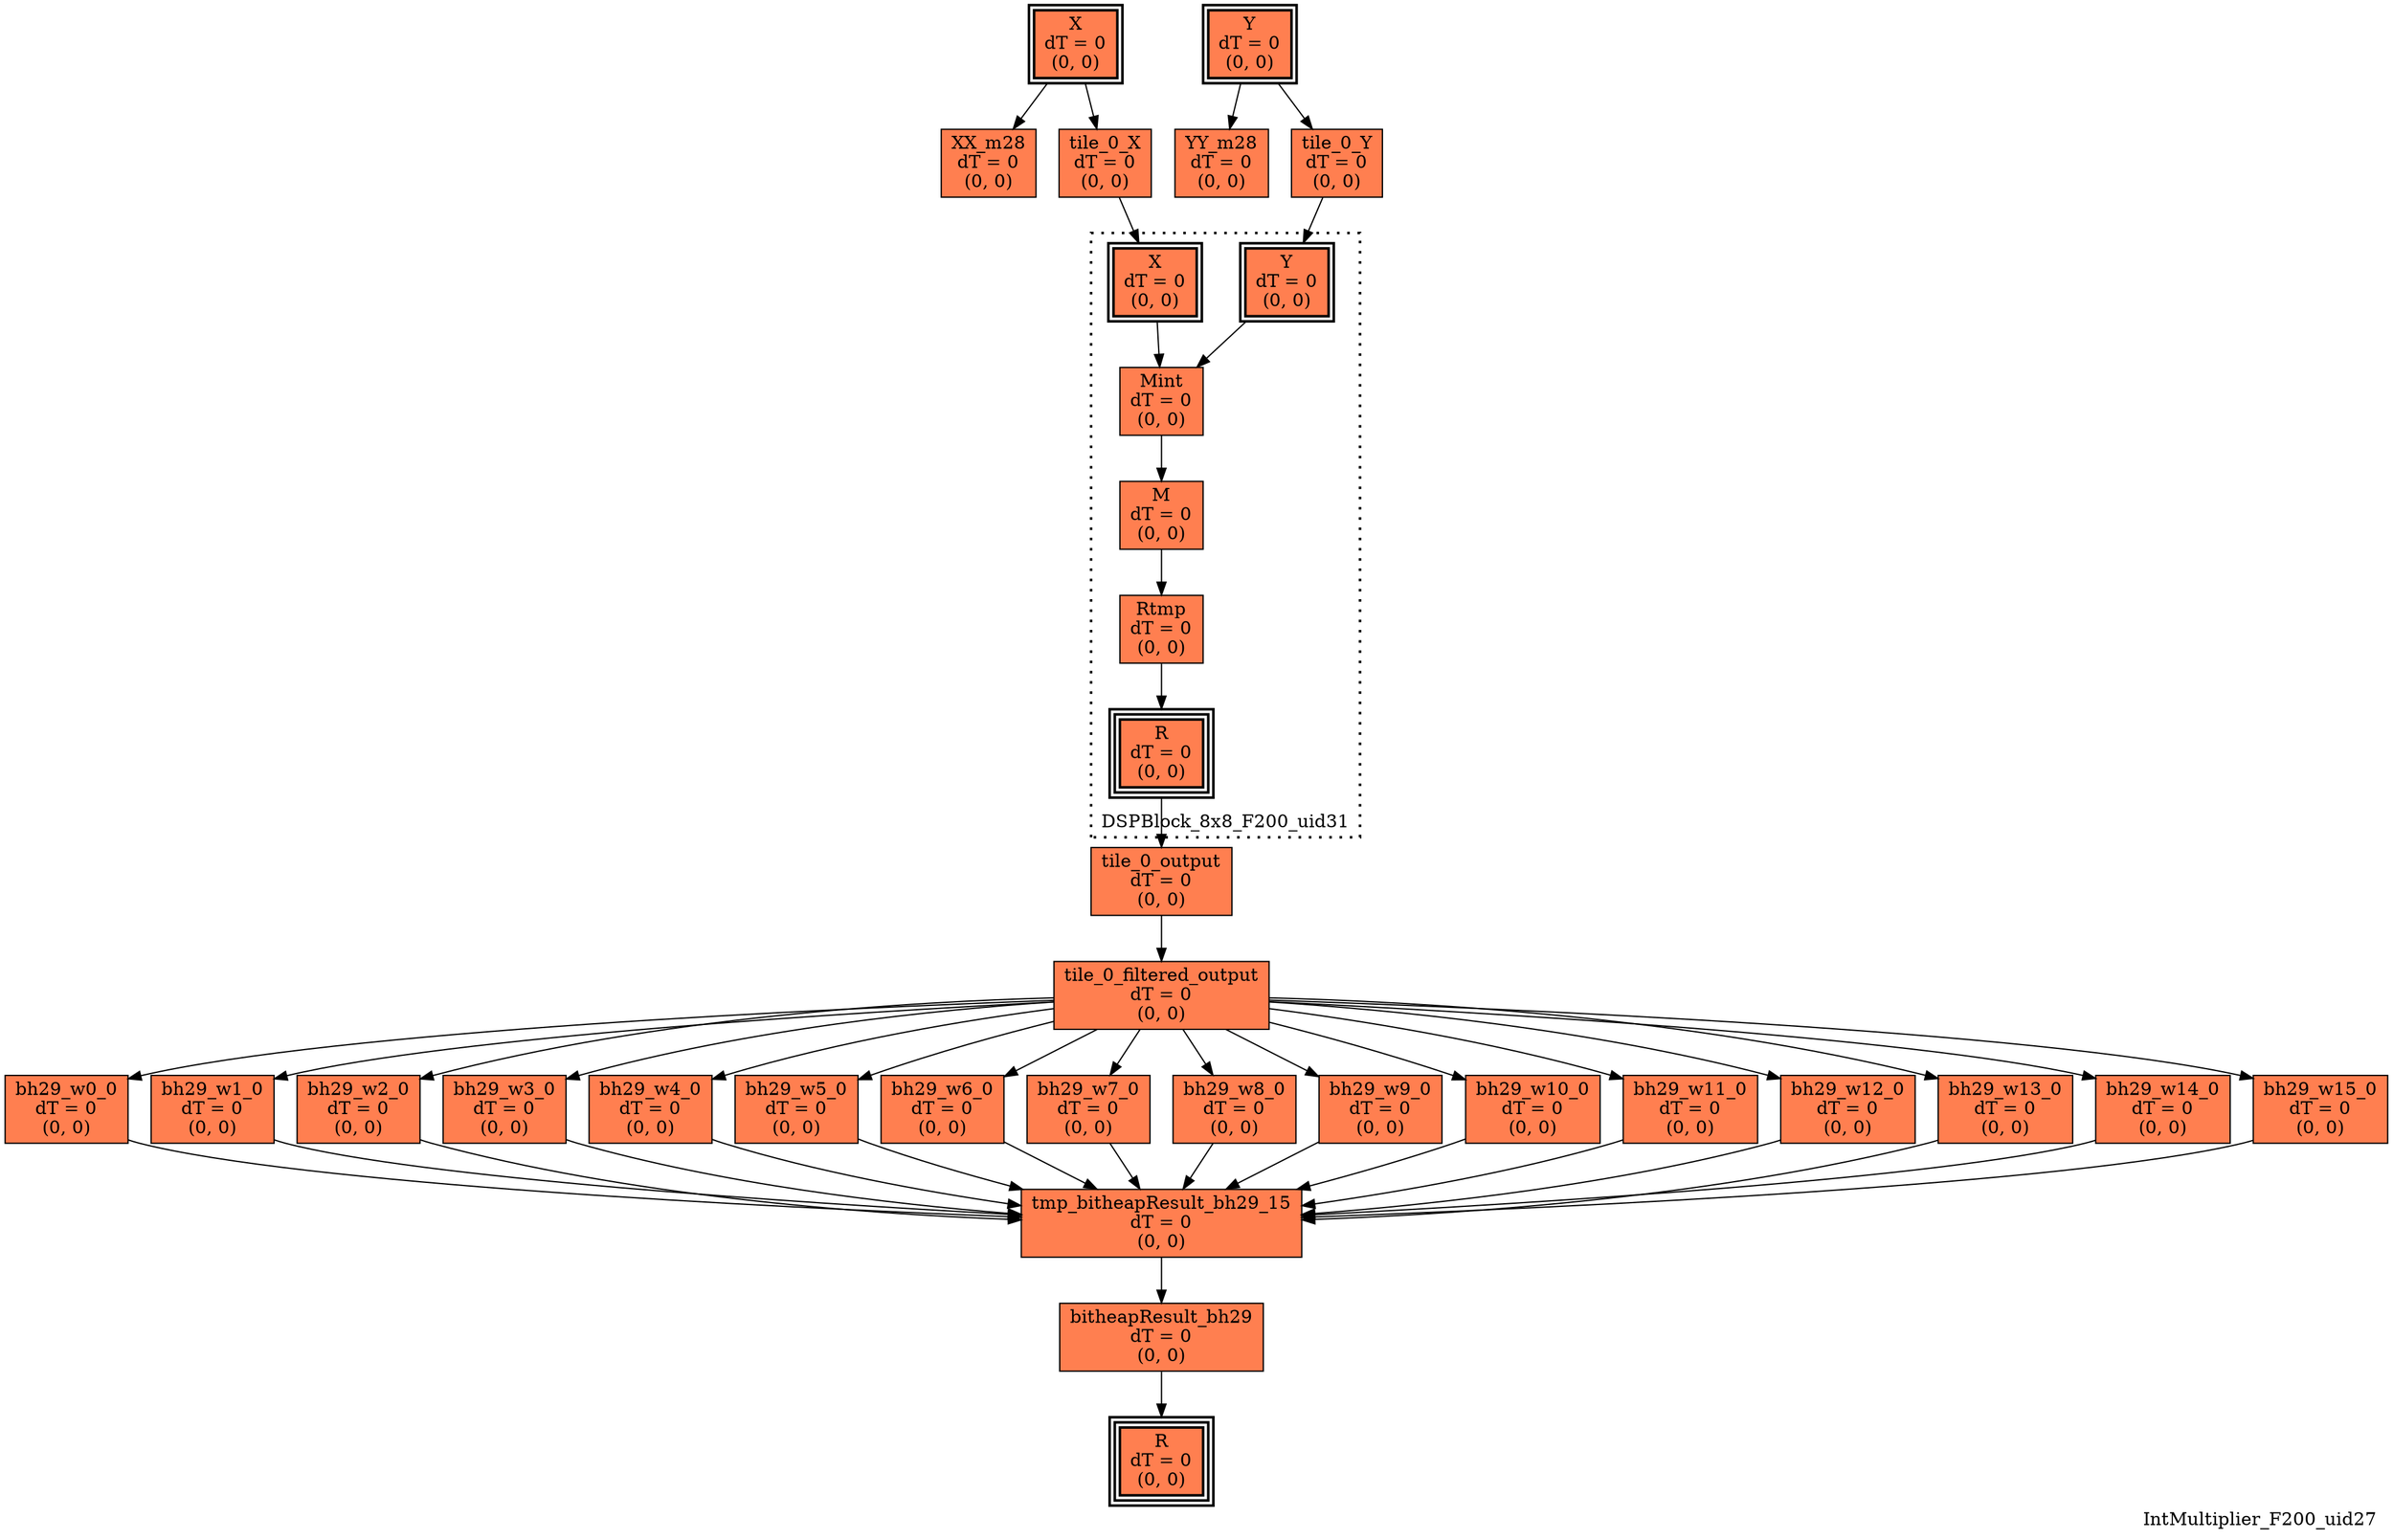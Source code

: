 digraph IntMultiplier_F200_uid27
{
	//graph drawing options
	label=IntMultiplier_F200_uid27;
	labelloc=bottom;
	labeljust=right;
	ratio=auto;
	nodesep=0.25;
	ranksep=0.5;

	//input/output signals of operator IntMultiplier_F200_uid27
	X__IntMultiplier_F200_uid27 [ label="X\ndT = 0\n(0, 0)", shape=box, color=black, style="bold, filled", fillcolor=coral, peripheries=2 ];
	Y__IntMultiplier_F200_uid27 [ label="Y\ndT = 0\n(0, 0)", shape=box, color=black, style="bold, filled", fillcolor=coral, peripheries=2 ];
	R__IntMultiplier_F200_uid27 [ label="R\ndT = 0\n(0, 0)", shape=box, color=black, style="bold, filled", fillcolor=coral, peripheries=3 ];
	{rank=same X__IntMultiplier_F200_uid27, Y__IntMultiplier_F200_uid27};
	{rank=same R__IntMultiplier_F200_uid27};
	//internal signals of operator IntMultiplier_F200_uid27
	XX_m28__IntMultiplier_F200_uid27 [ label="XX_m28\ndT = 0\n(0, 0)", shape=box, color=black, style=filled, fillcolor=coral, peripheries=1 ];
	YY_m28__IntMultiplier_F200_uid27 [ label="YY_m28\ndT = 0\n(0, 0)", shape=box, color=black, style=filled, fillcolor=coral, peripheries=1 ];
	tile_0_X__IntMultiplier_F200_uid27 [ label="tile_0_X\ndT = 0\n(0, 0)", shape=box, color=black, style=filled, fillcolor=coral, peripheries=1 ];
	tile_0_Y__IntMultiplier_F200_uid27 [ label="tile_0_Y\ndT = 0\n(0, 0)", shape=box, color=black, style=filled, fillcolor=coral, peripheries=1 ];
	tile_0_output__IntMultiplier_F200_uid27 [ label="tile_0_output\ndT = 0\n(0, 0)", shape=box, color=black, style=filled, fillcolor=coral, peripheries=1 ];
	tile_0_filtered_output__IntMultiplier_F200_uid27 [ label="tile_0_filtered_output\ndT = 0\n(0, 0)", shape=box, color=black, style=filled, fillcolor=coral, peripheries=1 ];
	bh29_w0_0__IntMultiplier_F200_uid27 [ label="bh29_w0_0\ndT = 0\n(0, 0)", shape=box, color=black, style=filled, fillcolor=coral, peripheries=1 ];
	bh29_w1_0__IntMultiplier_F200_uid27 [ label="bh29_w1_0\ndT = 0\n(0, 0)", shape=box, color=black, style=filled, fillcolor=coral, peripheries=1 ];
	bh29_w2_0__IntMultiplier_F200_uid27 [ label="bh29_w2_0\ndT = 0\n(0, 0)", shape=box, color=black, style=filled, fillcolor=coral, peripheries=1 ];
	bh29_w3_0__IntMultiplier_F200_uid27 [ label="bh29_w3_0\ndT = 0\n(0, 0)", shape=box, color=black, style=filled, fillcolor=coral, peripheries=1 ];
	bh29_w4_0__IntMultiplier_F200_uid27 [ label="bh29_w4_0\ndT = 0\n(0, 0)", shape=box, color=black, style=filled, fillcolor=coral, peripheries=1 ];
	bh29_w5_0__IntMultiplier_F200_uid27 [ label="bh29_w5_0\ndT = 0\n(0, 0)", shape=box, color=black, style=filled, fillcolor=coral, peripheries=1 ];
	bh29_w6_0__IntMultiplier_F200_uid27 [ label="bh29_w6_0\ndT = 0\n(0, 0)", shape=box, color=black, style=filled, fillcolor=coral, peripheries=1 ];
	bh29_w7_0__IntMultiplier_F200_uid27 [ label="bh29_w7_0\ndT = 0\n(0, 0)", shape=box, color=black, style=filled, fillcolor=coral, peripheries=1 ];
	bh29_w8_0__IntMultiplier_F200_uid27 [ label="bh29_w8_0\ndT = 0\n(0, 0)", shape=box, color=black, style=filled, fillcolor=coral, peripheries=1 ];
	bh29_w9_0__IntMultiplier_F200_uid27 [ label="bh29_w9_0\ndT = 0\n(0, 0)", shape=box, color=black, style=filled, fillcolor=coral, peripheries=1 ];
	bh29_w10_0__IntMultiplier_F200_uid27 [ label="bh29_w10_0\ndT = 0\n(0, 0)", shape=box, color=black, style=filled, fillcolor=coral, peripheries=1 ];
	bh29_w11_0__IntMultiplier_F200_uid27 [ label="bh29_w11_0\ndT = 0\n(0, 0)", shape=box, color=black, style=filled, fillcolor=coral, peripheries=1 ];
	bh29_w12_0__IntMultiplier_F200_uid27 [ label="bh29_w12_0\ndT = 0\n(0, 0)", shape=box, color=black, style=filled, fillcolor=coral, peripheries=1 ];
	bh29_w13_0__IntMultiplier_F200_uid27 [ label="bh29_w13_0\ndT = 0\n(0, 0)", shape=box, color=black, style=filled, fillcolor=coral, peripheries=1 ];
	bh29_w14_0__IntMultiplier_F200_uid27 [ label="bh29_w14_0\ndT = 0\n(0, 0)", shape=box, color=black, style=filled, fillcolor=coral, peripheries=1 ];
	bh29_w15_0__IntMultiplier_F200_uid27 [ label="bh29_w15_0\ndT = 0\n(0, 0)", shape=box, color=black, style=filled, fillcolor=coral, peripheries=1 ];
	tmp_bitheapResult_bh29_15__IntMultiplier_F200_uid27 [ label="tmp_bitheapResult_bh29_15\ndT = 0\n(0, 0)", shape=box, color=black, style=filled, fillcolor=coral, peripheries=1 ];
	bitheapResult_bh29__IntMultiplier_F200_uid27 [ label="bitheapResult_bh29\ndT = 0\n(0, 0)", shape=box, color=black, style=filled, fillcolor=coral, peripheries=1 ];

	//subcomponents of operator IntMultiplier_F200_uid27

	subgraph cluster_DSPBlock_8x8_F200_uid31
	{
		//graph drawing options
		label=DSPBlock_8x8_F200_uid31;
		labelloc=bottom;
		labeljust=right;
		style="bold, dotted";
		ratio=auto;
		nodesep=0.25;
		ranksep=0.5;

		//input/output signals of operator DSPBlock_8x8_F200_uid31
		X__DSPBlock_8x8_F200_uid31 [ label="X\ndT = 0\n(0, 0)", shape=box, color=black, style="bold, filled", fillcolor=coral, peripheries=2 ];
		Y__DSPBlock_8x8_F200_uid31 [ label="Y\ndT = 0\n(0, 0)", shape=box, color=black, style="bold, filled", fillcolor=coral, peripheries=2 ];
		R__DSPBlock_8x8_F200_uid31 [ label="R\ndT = 0\n(0, 0)", shape=box, color=black, style="bold, filled", fillcolor=coral, peripheries=3 ];
		{rank=same X__DSPBlock_8x8_F200_uid31, Y__DSPBlock_8x8_F200_uid31};
		{rank=same R__DSPBlock_8x8_F200_uid31};
		//internal signals of operator DSPBlock_8x8_F200_uid31
		Mint__DSPBlock_8x8_F200_uid31 [ label="Mint\ndT = 0\n(0, 0)", shape=box, color=black, style=filled, fillcolor=coral, peripheries=1 ];
		M__DSPBlock_8x8_F200_uid31 [ label="M\ndT = 0\n(0, 0)", shape=box, color=black, style=filled, fillcolor=coral, peripheries=1 ];
		Rtmp__DSPBlock_8x8_F200_uid31 [ label="Rtmp\ndT = 0\n(0, 0)", shape=box, color=black, style=filled, fillcolor=coral, peripheries=1 ];

		//subcomponents of operator DSPBlock_8x8_F200_uid31

		//input and internal signal connections of operator DSPBlock_8x8_F200_uid31
		X__DSPBlock_8x8_F200_uid31 -> Mint__DSPBlock_8x8_F200_uid31 [ arrowhead=normal, arrowsize=1.0, arrowtail=normal, color=black, dir=forward  ];
		Y__DSPBlock_8x8_F200_uid31 -> Mint__DSPBlock_8x8_F200_uid31 [ arrowhead=normal, arrowsize=1.0, arrowtail=normal, color=black, dir=forward  ];
		Mint__DSPBlock_8x8_F200_uid31 -> M__DSPBlock_8x8_F200_uid31 [ arrowhead=normal, arrowsize=1.0, arrowtail=normal, color=black, dir=forward  ];
		M__DSPBlock_8x8_F200_uid31 -> Rtmp__DSPBlock_8x8_F200_uid31 [ arrowhead=normal, arrowsize=1.0, arrowtail=normal, color=black, dir=forward  ];
		Rtmp__DSPBlock_8x8_F200_uid31 -> R__DSPBlock_8x8_F200_uid31 [ arrowhead=normal, arrowsize=1.0, arrowtail=normal, color=black, dir=forward  ];
	}

		//output signal connections of operator DSPBlock_8x8_F200_uid31
		R__DSPBlock_8x8_F200_uid31 -> tile_0_output__IntMultiplier_F200_uid27 [ arrowhead=normal, arrowsize=1.0, arrowtail=normal, color=black, dir=forward  ];

	//input and internal signal connections of operator IntMultiplier_F200_uid27
	X__IntMultiplier_F200_uid27 -> XX_m28__IntMultiplier_F200_uid27 [ arrowhead=normal, arrowsize=1.0, arrowtail=normal, color=black, dir=forward  ];
	X__IntMultiplier_F200_uid27 -> tile_0_X__IntMultiplier_F200_uid27 [ arrowhead=normal, arrowsize=1.0, arrowtail=normal, color=black, dir=forward  ];
	Y__IntMultiplier_F200_uid27 -> YY_m28__IntMultiplier_F200_uid27 [ arrowhead=normal, arrowsize=1.0, arrowtail=normal, color=black, dir=forward  ];
	Y__IntMultiplier_F200_uid27 -> tile_0_Y__IntMultiplier_F200_uid27 [ arrowhead=normal, arrowsize=1.0, arrowtail=normal, color=black, dir=forward  ];
	tile_0_X__IntMultiplier_F200_uid27 -> X__DSPBlock_8x8_F200_uid31 [ arrowhead=normal, arrowsize=1.0, arrowtail=normal, color=black, dir=forward  ];
	tile_0_Y__IntMultiplier_F200_uid27 -> Y__DSPBlock_8x8_F200_uid31 [ arrowhead=normal, arrowsize=1.0, arrowtail=normal, color=black, dir=forward  ];
	tile_0_output__IntMultiplier_F200_uid27 -> tile_0_filtered_output__IntMultiplier_F200_uid27 [ arrowhead=normal, arrowsize=1.0, arrowtail=normal, color=black, dir=forward  ];
	tile_0_filtered_output__IntMultiplier_F200_uid27 -> bh29_w0_0__IntMultiplier_F200_uid27 [ arrowhead=normal, arrowsize=1.0, arrowtail=normal, color=black, dir=forward  ];
	tile_0_filtered_output__IntMultiplier_F200_uid27 -> bh29_w1_0__IntMultiplier_F200_uid27 [ arrowhead=normal, arrowsize=1.0, arrowtail=normal, color=black, dir=forward  ];
	tile_0_filtered_output__IntMultiplier_F200_uid27 -> bh29_w2_0__IntMultiplier_F200_uid27 [ arrowhead=normal, arrowsize=1.0, arrowtail=normal, color=black, dir=forward  ];
	tile_0_filtered_output__IntMultiplier_F200_uid27 -> bh29_w3_0__IntMultiplier_F200_uid27 [ arrowhead=normal, arrowsize=1.0, arrowtail=normal, color=black, dir=forward  ];
	tile_0_filtered_output__IntMultiplier_F200_uid27 -> bh29_w4_0__IntMultiplier_F200_uid27 [ arrowhead=normal, arrowsize=1.0, arrowtail=normal, color=black, dir=forward  ];
	tile_0_filtered_output__IntMultiplier_F200_uid27 -> bh29_w5_0__IntMultiplier_F200_uid27 [ arrowhead=normal, arrowsize=1.0, arrowtail=normal, color=black, dir=forward  ];
	tile_0_filtered_output__IntMultiplier_F200_uid27 -> bh29_w6_0__IntMultiplier_F200_uid27 [ arrowhead=normal, arrowsize=1.0, arrowtail=normal, color=black, dir=forward  ];
	tile_0_filtered_output__IntMultiplier_F200_uid27 -> bh29_w7_0__IntMultiplier_F200_uid27 [ arrowhead=normal, arrowsize=1.0, arrowtail=normal, color=black, dir=forward  ];
	tile_0_filtered_output__IntMultiplier_F200_uid27 -> bh29_w8_0__IntMultiplier_F200_uid27 [ arrowhead=normal, arrowsize=1.0, arrowtail=normal, color=black, dir=forward  ];
	tile_0_filtered_output__IntMultiplier_F200_uid27 -> bh29_w9_0__IntMultiplier_F200_uid27 [ arrowhead=normal, arrowsize=1.0, arrowtail=normal, color=black, dir=forward  ];
	tile_0_filtered_output__IntMultiplier_F200_uid27 -> bh29_w10_0__IntMultiplier_F200_uid27 [ arrowhead=normal, arrowsize=1.0, arrowtail=normal, color=black, dir=forward  ];
	tile_0_filtered_output__IntMultiplier_F200_uid27 -> bh29_w11_0__IntMultiplier_F200_uid27 [ arrowhead=normal, arrowsize=1.0, arrowtail=normal, color=black, dir=forward  ];
	tile_0_filtered_output__IntMultiplier_F200_uid27 -> bh29_w12_0__IntMultiplier_F200_uid27 [ arrowhead=normal, arrowsize=1.0, arrowtail=normal, color=black, dir=forward  ];
	tile_0_filtered_output__IntMultiplier_F200_uid27 -> bh29_w13_0__IntMultiplier_F200_uid27 [ arrowhead=normal, arrowsize=1.0, arrowtail=normal, color=black, dir=forward  ];
	tile_0_filtered_output__IntMultiplier_F200_uid27 -> bh29_w14_0__IntMultiplier_F200_uid27 [ arrowhead=normal, arrowsize=1.0, arrowtail=normal, color=black, dir=forward  ];
	tile_0_filtered_output__IntMultiplier_F200_uid27 -> bh29_w15_0__IntMultiplier_F200_uid27 [ arrowhead=normal, arrowsize=1.0, arrowtail=normal, color=black, dir=forward  ];
	bh29_w0_0__IntMultiplier_F200_uid27 -> tmp_bitheapResult_bh29_15__IntMultiplier_F200_uid27 [ arrowhead=normal, arrowsize=1.0, arrowtail=normal, color=black, dir=forward  ];
	bh29_w1_0__IntMultiplier_F200_uid27 -> tmp_bitheapResult_bh29_15__IntMultiplier_F200_uid27 [ arrowhead=normal, arrowsize=1.0, arrowtail=normal, color=black, dir=forward  ];
	bh29_w2_0__IntMultiplier_F200_uid27 -> tmp_bitheapResult_bh29_15__IntMultiplier_F200_uid27 [ arrowhead=normal, arrowsize=1.0, arrowtail=normal, color=black, dir=forward  ];
	bh29_w3_0__IntMultiplier_F200_uid27 -> tmp_bitheapResult_bh29_15__IntMultiplier_F200_uid27 [ arrowhead=normal, arrowsize=1.0, arrowtail=normal, color=black, dir=forward  ];
	bh29_w4_0__IntMultiplier_F200_uid27 -> tmp_bitheapResult_bh29_15__IntMultiplier_F200_uid27 [ arrowhead=normal, arrowsize=1.0, arrowtail=normal, color=black, dir=forward  ];
	bh29_w5_0__IntMultiplier_F200_uid27 -> tmp_bitheapResult_bh29_15__IntMultiplier_F200_uid27 [ arrowhead=normal, arrowsize=1.0, arrowtail=normal, color=black, dir=forward  ];
	bh29_w6_0__IntMultiplier_F200_uid27 -> tmp_bitheapResult_bh29_15__IntMultiplier_F200_uid27 [ arrowhead=normal, arrowsize=1.0, arrowtail=normal, color=black, dir=forward  ];
	bh29_w7_0__IntMultiplier_F200_uid27 -> tmp_bitheapResult_bh29_15__IntMultiplier_F200_uid27 [ arrowhead=normal, arrowsize=1.0, arrowtail=normal, color=black, dir=forward  ];
	bh29_w8_0__IntMultiplier_F200_uid27 -> tmp_bitheapResult_bh29_15__IntMultiplier_F200_uid27 [ arrowhead=normal, arrowsize=1.0, arrowtail=normal, color=black, dir=forward  ];
	bh29_w9_0__IntMultiplier_F200_uid27 -> tmp_bitheapResult_bh29_15__IntMultiplier_F200_uid27 [ arrowhead=normal, arrowsize=1.0, arrowtail=normal, color=black, dir=forward  ];
	bh29_w10_0__IntMultiplier_F200_uid27 -> tmp_bitheapResult_bh29_15__IntMultiplier_F200_uid27 [ arrowhead=normal, arrowsize=1.0, arrowtail=normal, color=black, dir=forward  ];
	bh29_w11_0__IntMultiplier_F200_uid27 -> tmp_bitheapResult_bh29_15__IntMultiplier_F200_uid27 [ arrowhead=normal, arrowsize=1.0, arrowtail=normal, color=black, dir=forward  ];
	bh29_w12_0__IntMultiplier_F200_uid27 -> tmp_bitheapResult_bh29_15__IntMultiplier_F200_uid27 [ arrowhead=normal, arrowsize=1.0, arrowtail=normal, color=black, dir=forward  ];
	bh29_w13_0__IntMultiplier_F200_uid27 -> tmp_bitheapResult_bh29_15__IntMultiplier_F200_uid27 [ arrowhead=normal, arrowsize=1.0, arrowtail=normal, color=black, dir=forward  ];
	bh29_w14_0__IntMultiplier_F200_uid27 -> tmp_bitheapResult_bh29_15__IntMultiplier_F200_uid27 [ arrowhead=normal, arrowsize=1.0, arrowtail=normal, color=black, dir=forward  ];
	bh29_w15_0__IntMultiplier_F200_uid27 -> tmp_bitheapResult_bh29_15__IntMultiplier_F200_uid27 [ arrowhead=normal, arrowsize=1.0, arrowtail=normal, color=black, dir=forward  ];
	tmp_bitheapResult_bh29_15__IntMultiplier_F200_uid27 -> bitheapResult_bh29__IntMultiplier_F200_uid27 [ arrowhead=normal, arrowsize=1.0, arrowtail=normal, color=black, dir=forward  ];
	bitheapResult_bh29__IntMultiplier_F200_uid27 -> R__IntMultiplier_F200_uid27 [ arrowhead=normal, arrowsize=1.0, arrowtail=normal, color=black, dir=forward  ];
}

